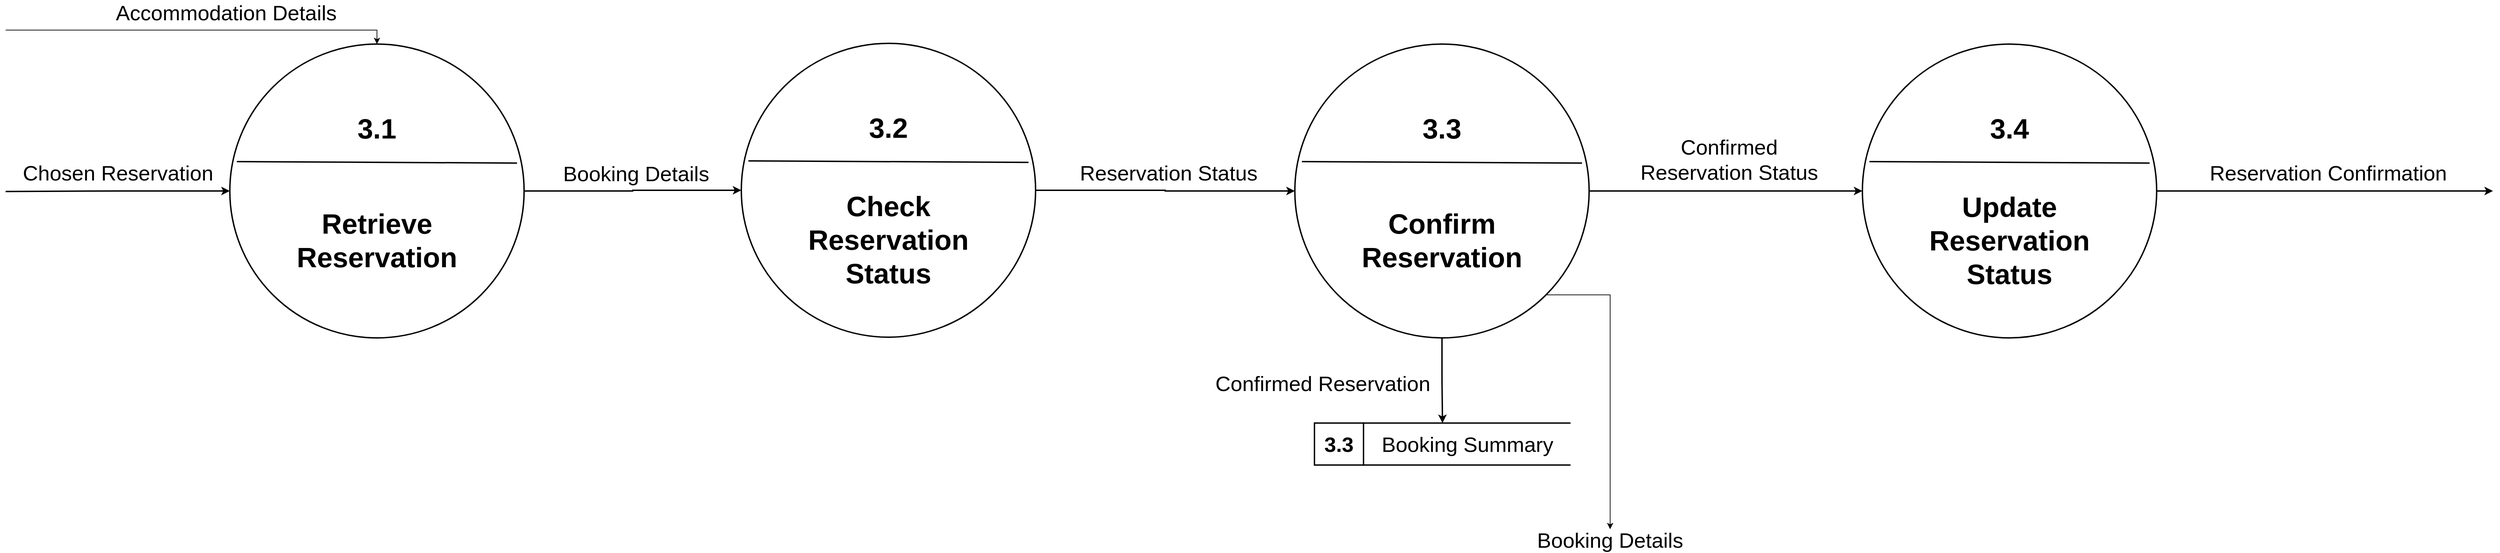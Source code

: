 <mxfile version="28.0.7">
  <diagram name="Page-1" id="z0dXhfROGHX6b2D9ORsy">
    <mxGraphModel dx="2330" dy="1458" grid="1" gridSize="10" guides="1" tooltips="1" connect="1" arrows="1" fold="1" page="1" pageScale="1" pageWidth="1400" pageHeight="850" math="0" shadow="0">
      <root>
        <mxCell id="0" />
        <mxCell id="1" parent="0" />
        <mxCell id="iD_QBy75V8hiugXB4dN5-5" style="edgeStyle=orthogonalEdgeStyle;rounded=0;orthogonalLoop=1;jettySize=auto;html=1;exitX=0;exitY=0.5;exitDx=0;exitDy=0;endArrow=none;endFill=0;startArrow=classic;startFill=1;strokeWidth=2;" edge="1" parent="1" source="iD_QBy75V8hiugXB4dN5-1">
          <mxGeometry relative="1" as="geometry">
            <mxPoint x="40" y="390.692" as="targetPoint" />
            <Array as="points">
              <mxPoint x="201" y="390" />
            </Array>
          </mxGeometry>
        </mxCell>
        <mxCell id="iD_QBy75V8hiugXB4dN5-7" style="edgeStyle=orthogonalEdgeStyle;rounded=0;orthogonalLoop=1;jettySize=auto;html=1;exitX=0.5;exitY=0;exitDx=0;exitDy=0;endArrow=none;endFill=0;startArrow=classic;startFill=1;" edge="1" parent="1" source="iD_QBy75V8hiugXB4dN5-1">
          <mxGeometry relative="1" as="geometry">
            <mxPoint x="40" y="160" as="targetPoint" />
            <Array as="points">
              <mxPoint x="570" y="160" />
            </Array>
          </mxGeometry>
        </mxCell>
        <mxCell id="iD_QBy75V8hiugXB4dN5-25" style="edgeStyle=orthogonalEdgeStyle;rounded=0;orthogonalLoop=1;jettySize=auto;html=1;exitX=1;exitY=0.5;exitDx=0;exitDy=0;entryX=0;entryY=0.5;entryDx=0;entryDy=0;strokeWidth=2;" edge="1" parent="1" source="iD_QBy75V8hiugXB4dN5-1" target="iD_QBy75V8hiugXB4dN5-9">
          <mxGeometry relative="1" as="geometry" />
        </mxCell>
        <mxCell id="iD_QBy75V8hiugXB4dN5-1" value="" style="ellipse;whiteSpace=wrap;html=1;aspect=fixed;strokeWidth=2;" vertex="1" parent="1">
          <mxGeometry x="360" y="180" width="420" height="420" as="geometry" />
        </mxCell>
        <mxCell id="iD_QBy75V8hiugXB4dN5-2" value="" style="endArrow=none;html=1;rounded=0;exitX=0.024;exitY=0.4;exitDx=0;exitDy=0;exitPerimeter=0;entryX=0.976;entryY=0.405;entryDx=0;entryDy=0;entryPerimeter=0;strokeWidth=2;" edge="1" parent="1" source="iD_QBy75V8hiugXB4dN5-1" target="iD_QBy75V8hiugXB4dN5-1">
          <mxGeometry width="50" height="50" relative="1" as="geometry">
            <mxPoint x="390" y="348" as="sourcePoint" />
            <mxPoint x="750" y="348" as="targetPoint" />
          </mxGeometry>
        </mxCell>
        <mxCell id="iD_QBy75V8hiugXB4dN5-3" value="&lt;b&gt;&lt;font&gt;3.1&lt;/font&gt;&lt;/b&gt;" style="text;html=1;align=center;verticalAlign=middle;whiteSpace=wrap;rounded=0;fontSize=40;strokeWidth=2;" vertex="1" parent="1">
          <mxGeometry x="540" y="285" width="60" height="30" as="geometry" />
        </mxCell>
        <mxCell id="iD_QBy75V8hiugXB4dN5-4" value="&lt;b&gt;&lt;font&gt;Retrieve Reservation&lt;/font&gt;&lt;/b&gt;" style="text;html=1;align=center;verticalAlign=middle;whiteSpace=wrap;rounded=0;strokeWidth=2;fontSize=40;" vertex="1" parent="1">
          <mxGeometry x="470" y="380" width="200" height="160" as="geometry" />
        </mxCell>
        <mxCell id="iD_QBy75V8hiugXB4dN5-6" value="&lt;font style=&quot;font-size: 30px;&quot;&gt;Chosen Reservation&lt;/font&gt;" style="edgeLabel;html=1;align=center;verticalAlign=middle;resizable=0;points=[];fontSize=40;" vertex="1" connectable="0" parent="1">
          <mxGeometry x="200" y="360" as="geometry" />
        </mxCell>
        <mxCell id="iD_QBy75V8hiugXB4dN5-8" value="&lt;font style=&quot;font-size: 30px;&quot;&gt;Accommodation Details&lt;/font&gt;" style="text;html=1;align=center;verticalAlign=middle;whiteSpace=wrap;rounded=0;" vertex="1" parent="1">
          <mxGeometry x="170" y="120" width="370" height="30" as="geometry" />
        </mxCell>
        <mxCell id="iD_QBy75V8hiugXB4dN5-26" style="edgeStyle=orthogonalEdgeStyle;rounded=0;orthogonalLoop=1;jettySize=auto;html=1;entryX=0;entryY=0.5;entryDx=0;entryDy=0;strokeWidth=2;" edge="1" parent="1" source="iD_QBy75V8hiugXB4dN5-9" target="iD_QBy75V8hiugXB4dN5-13">
          <mxGeometry relative="1" as="geometry" />
        </mxCell>
        <mxCell id="iD_QBy75V8hiugXB4dN5-9" value="" style="ellipse;whiteSpace=wrap;html=1;aspect=fixed;strokeWidth=2;" vertex="1" parent="1">
          <mxGeometry x="1090" y="179" width="420" height="420" as="geometry" />
        </mxCell>
        <mxCell id="iD_QBy75V8hiugXB4dN5-10" value="" style="endArrow=none;html=1;rounded=0;exitX=0.024;exitY=0.4;exitDx=0;exitDy=0;exitPerimeter=0;entryX=0.976;entryY=0.405;entryDx=0;entryDy=0;entryPerimeter=0;strokeWidth=2;" edge="1" parent="1" source="iD_QBy75V8hiugXB4dN5-9" target="iD_QBy75V8hiugXB4dN5-9">
          <mxGeometry width="50" height="50" relative="1" as="geometry">
            <mxPoint x="1120" y="347" as="sourcePoint" />
            <mxPoint x="1480" y="347" as="targetPoint" />
          </mxGeometry>
        </mxCell>
        <mxCell id="iD_QBy75V8hiugXB4dN5-11" value="&lt;b&gt;&lt;font&gt;3.2&lt;/font&gt;&lt;/b&gt;" style="text;html=1;align=center;verticalAlign=middle;whiteSpace=wrap;rounded=0;fontSize=40;strokeWidth=2;" vertex="1" parent="1">
          <mxGeometry x="1270" y="284" width="60" height="30" as="geometry" />
        </mxCell>
        <mxCell id="iD_QBy75V8hiugXB4dN5-12" value="&lt;b&gt;&lt;font&gt;Check Reservation Status&lt;/font&gt;&lt;/b&gt;" style="text;html=1;align=center;verticalAlign=middle;whiteSpace=wrap;rounded=0;strokeWidth=2;fontSize=40;" vertex="1" parent="1">
          <mxGeometry x="1200" y="379" width="200" height="160" as="geometry" />
        </mxCell>
        <mxCell id="iD_QBy75V8hiugXB4dN5-24" style="edgeStyle=orthogonalEdgeStyle;rounded=0;orthogonalLoop=1;jettySize=auto;html=1;exitX=0.5;exitY=1;exitDx=0;exitDy=0;entryX=0;entryY=0.5;entryDx=0;entryDy=0;strokeWidth=2;" edge="1" parent="1" source="iD_QBy75V8hiugXB4dN5-13" target="iD_QBy75V8hiugXB4dN5-22">
          <mxGeometry relative="1" as="geometry" />
        </mxCell>
        <mxCell id="iD_QBy75V8hiugXB4dN5-27" style="edgeStyle=orthogonalEdgeStyle;rounded=0;orthogonalLoop=1;jettySize=auto;html=1;strokeWidth=2;" edge="1" parent="1" source="iD_QBy75V8hiugXB4dN5-13" target="iD_QBy75V8hiugXB4dN5-17">
          <mxGeometry relative="1" as="geometry" />
        </mxCell>
        <mxCell id="iD_QBy75V8hiugXB4dN5-13" value="" style="ellipse;whiteSpace=wrap;html=1;aspect=fixed;strokeWidth=2;" vertex="1" parent="1">
          <mxGeometry x="1880" y="180" width="420" height="420" as="geometry" />
        </mxCell>
        <mxCell id="iD_QBy75V8hiugXB4dN5-14" value="" style="endArrow=none;html=1;rounded=0;exitX=0.024;exitY=0.4;exitDx=0;exitDy=0;exitPerimeter=0;entryX=0.976;entryY=0.405;entryDx=0;entryDy=0;entryPerimeter=0;strokeWidth=2;" edge="1" parent="1" source="iD_QBy75V8hiugXB4dN5-13" target="iD_QBy75V8hiugXB4dN5-13">
          <mxGeometry width="50" height="50" relative="1" as="geometry">
            <mxPoint x="1910" y="348" as="sourcePoint" />
            <mxPoint x="2270" y="348" as="targetPoint" />
          </mxGeometry>
        </mxCell>
        <mxCell id="iD_QBy75V8hiugXB4dN5-15" value="&lt;b&gt;&lt;font&gt;3.3&lt;/font&gt;&lt;/b&gt;" style="text;html=1;align=center;verticalAlign=middle;whiteSpace=wrap;rounded=0;fontSize=40;strokeWidth=2;" vertex="1" parent="1">
          <mxGeometry x="2060" y="285" width="60" height="30" as="geometry" />
        </mxCell>
        <mxCell id="iD_QBy75V8hiugXB4dN5-16" value="&lt;b&gt;&lt;font&gt;Confirm Reservation&lt;/font&gt;&lt;/b&gt;" style="text;html=1;align=center;verticalAlign=middle;whiteSpace=wrap;rounded=0;strokeWidth=2;fontSize=40;" vertex="1" parent="1">
          <mxGeometry x="1990" y="380" width="200" height="160" as="geometry" />
        </mxCell>
        <mxCell id="iD_QBy75V8hiugXB4dN5-32" style="edgeStyle=orthogonalEdgeStyle;rounded=0;orthogonalLoop=1;jettySize=auto;html=1;strokeWidth=2;" edge="1" parent="1" source="iD_QBy75V8hiugXB4dN5-17">
          <mxGeometry relative="1" as="geometry">
            <mxPoint x="3590" y="390" as="targetPoint" />
          </mxGeometry>
        </mxCell>
        <mxCell id="iD_QBy75V8hiugXB4dN5-17" value="" style="ellipse;whiteSpace=wrap;html=1;aspect=fixed;strokeWidth=2;" vertex="1" parent="1">
          <mxGeometry x="2690" y="180" width="420" height="420" as="geometry" />
        </mxCell>
        <mxCell id="iD_QBy75V8hiugXB4dN5-18" value="" style="endArrow=none;html=1;rounded=0;exitX=0.024;exitY=0.4;exitDx=0;exitDy=0;exitPerimeter=0;entryX=0.976;entryY=0.405;entryDx=0;entryDy=0;entryPerimeter=0;strokeWidth=2;" edge="1" parent="1" source="iD_QBy75V8hiugXB4dN5-17" target="iD_QBy75V8hiugXB4dN5-17">
          <mxGeometry width="50" height="50" relative="1" as="geometry">
            <mxPoint x="2720" y="348" as="sourcePoint" />
            <mxPoint x="3080" y="348" as="targetPoint" />
          </mxGeometry>
        </mxCell>
        <mxCell id="iD_QBy75V8hiugXB4dN5-19" value="&lt;b&gt;&lt;font&gt;3.4&lt;/font&gt;&lt;/b&gt;" style="text;html=1;align=center;verticalAlign=middle;whiteSpace=wrap;rounded=0;fontSize=40;strokeWidth=2;" vertex="1" parent="1">
          <mxGeometry x="2870" y="285" width="60" height="30" as="geometry" />
        </mxCell>
        <mxCell id="iD_QBy75V8hiugXB4dN5-20" value="&lt;b&gt;&lt;font&gt;Update Reservation Status&lt;/font&gt;&lt;/b&gt;" style="text;html=1;align=center;verticalAlign=middle;whiteSpace=wrap;rounded=0;strokeWidth=2;fontSize=40;" vertex="1" parent="1">
          <mxGeometry x="2800" y="380" width="200" height="160" as="geometry" />
        </mxCell>
        <mxCell id="iD_QBy75V8hiugXB4dN5-21" value="&lt;font&gt;3.3&lt;/font&gt;" style="shape=partialRectangle;whiteSpace=wrap;html=1;top=0;bottom=0;fillColor=none;fontStyle=1;strokeWidth=2;fontSize=30;" vertex="1" parent="1">
          <mxGeometry x="1908" y="721.75" width="70" height="60" as="geometry" />
        </mxCell>
        <mxCell id="iD_QBy75V8hiugXB4dN5-22" value="" style="shape=partialRectangle;whiteSpace=wrap;html=1;top=0;bottom=0;fillColor=none;rotation=90;fontStyle=1;strokeWidth=2;fontSize=30;" vertex="1" parent="1">
          <mxGeometry x="2060.75" y="570" width="60" height="363.5" as="geometry" />
        </mxCell>
        <mxCell id="iD_QBy75V8hiugXB4dN5-23" value="&lt;font&gt;Booking Summary&lt;/font&gt;" style="text;html=1;align=center;verticalAlign=middle;whiteSpace=wrap;rounded=0;strokeWidth=2;fontSize=30;" vertex="1" parent="1">
          <mxGeometry x="1988.5" y="736.75" width="274.5" height="30" as="geometry" />
        </mxCell>
        <mxCell id="iD_QBy75V8hiugXB4dN5-28" value="&lt;span style=&quot;font-size: 30px;&quot;&gt;Booking Details&lt;/span&gt;" style="text;html=1;align=center;verticalAlign=middle;whiteSpace=wrap;rounded=0;" vertex="1" parent="1">
          <mxGeometry x="790" y="350" width="300" height="30" as="geometry" />
        </mxCell>
        <mxCell id="iD_QBy75V8hiugXB4dN5-30" style="edgeStyle=orthogonalEdgeStyle;rounded=0;orthogonalLoop=1;jettySize=auto;html=1;exitX=0.5;exitY=0;exitDx=0;exitDy=0;entryX=1;entryY=1;entryDx=0;entryDy=0;startArrow=classic;startFill=1;endArrow=none;endFill=0;" edge="1" parent="1" source="iD_QBy75V8hiugXB4dN5-29" target="iD_QBy75V8hiugXB4dN5-13">
          <mxGeometry relative="1" as="geometry">
            <Array as="points">
              <mxPoint x="2330" y="538" />
            </Array>
          </mxGeometry>
        </mxCell>
        <mxCell id="iD_QBy75V8hiugXB4dN5-29" value="&lt;font style=&quot;font-size: 30px;&quot;&gt;Booking Details&lt;/font&gt;" style="text;html=1;align=center;verticalAlign=middle;whiteSpace=wrap;rounded=0;" vertex="1" parent="1">
          <mxGeometry x="2180" y="873.5" width="300" height="30" as="geometry" />
        </mxCell>
        <mxCell id="iD_QBy75V8hiugXB4dN5-31" value="&lt;span style=&quot;font-size: 30px;&quot;&gt;Reservation Status&lt;/span&gt;" style="text;html=1;align=center;verticalAlign=middle;whiteSpace=wrap;rounded=0;" vertex="1" parent="1">
          <mxGeometry x="1550" y="349" width="300" height="30" as="geometry" />
        </mxCell>
        <mxCell id="iD_QBy75V8hiugXB4dN5-33" value="&lt;span style=&quot;font-size: 30px;&quot;&gt;Reservation Confirmation&lt;/span&gt;" style="text;html=1;align=center;verticalAlign=middle;whiteSpace=wrap;rounded=0;" vertex="1" parent="1">
          <mxGeometry x="3170" y="349" width="370" height="30" as="geometry" />
        </mxCell>
        <mxCell id="iD_QBy75V8hiugXB4dN5-34" value="&lt;span style=&quot;font-size: 30px;&quot;&gt;Confirmed Reservation Status&lt;/span&gt;" style="text;html=1;align=center;verticalAlign=middle;whiteSpace=wrap;rounded=0;" vertex="1" parent="1">
          <mxGeometry x="2350" y="330" width="300" height="30" as="geometry" />
        </mxCell>
        <mxCell id="iD_QBy75V8hiugXB4dN5-35" value="&lt;span style=&quot;font-size: 30px;&quot;&gt;Confirmed Reservation&lt;/span&gt;" style="text;html=1;align=center;verticalAlign=middle;whiteSpace=wrap;rounded=0;" vertex="1" parent="1">
          <mxGeometry x="1740" y="650" width="360" height="30" as="geometry" />
        </mxCell>
      </root>
    </mxGraphModel>
  </diagram>
</mxfile>

